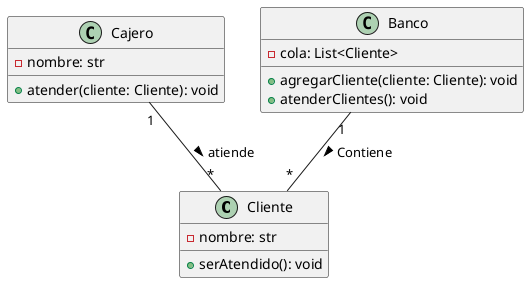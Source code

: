 @startuml  
class Cliente {  
  - nombre: str  
  + serAtendido(): void  
}  

class Cajero {  
  - nombre: str  
  + atender(cliente: Cliente): void  
}  

class Banco {  
  - cola: List<Cliente>  
  + agregarCliente(cliente: Cliente): void  
  + atenderClientes(): void  
}  

Banco "1" -- "*" Cliente : Contiene >  
Cajero "1" -- "*" Cliente : atiende >  
@enduml  
